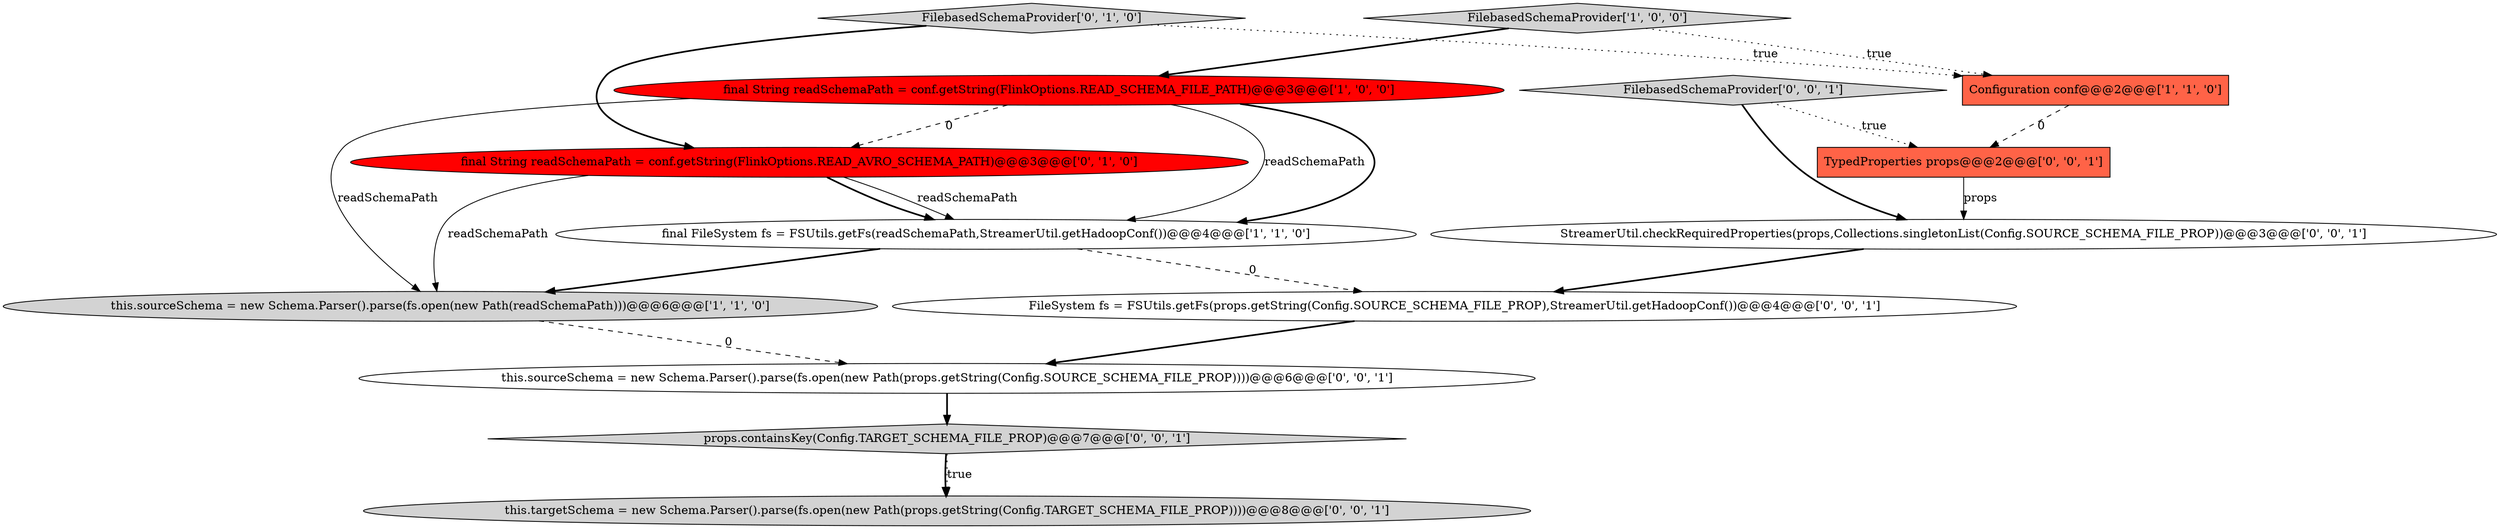 digraph {
0 [style = filled, label = "Configuration conf@@@2@@@['1', '1', '0']", fillcolor = tomato, shape = box image = "AAA0AAABBB1BBB"];
13 [style = filled, label = "this.sourceSchema = new Schema.Parser().parse(fs.open(new Path(props.getString(Config.SOURCE_SCHEMA_FILE_PROP))))@@@6@@@['0', '0', '1']", fillcolor = white, shape = ellipse image = "AAA0AAABBB3BBB"];
9 [style = filled, label = "FilebasedSchemaProvider['0', '0', '1']", fillcolor = lightgray, shape = diamond image = "AAA0AAABBB3BBB"];
10 [style = filled, label = "TypedProperties props@@@2@@@['0', '0', '1']", fillcolor = tomato, shape = box image = "AAA0AAABBB3BBB"];
6 [style = filled, label = "final String readSchemaPath = conf.getString(FlinkOptions.READ_AVRO_SCHEMA_PATH)@@@3@@@['0', '1', '0']", fillcolor = red, shape = ellipse image = "AAA1AAABBB2BBB"];
7 [style = filled, label = "props.containsKey(Config.TARGET_SCHEMA_FILE_PROP)@@@7@@@['0', '0', '1']", fillcolor = lightgray, shape = diamond image = "AAA0AAABBB3BBB"];
5 [style = filled, label = "FilebasedSchemaProvider['0', '1', '0']", fillcolor = lightgray, shape = diamond image = "AAA0AAABBB2BBB"];
8 [style = filled, label = "StreamerUtil.checkRequiredProperties(props,Collections.singletonList(Config.SOURCE_SCHEMA_FILE_PROP))@@@3@@@['0', '0', '1']", fillcolor = white, shape = ellipse image = "AAA0AAABBB3BBB"];
3 [style = filled, label = "this.sourceSchema = new Schema.Parser().parse(fs.open(new Path(readSchemaPath)))@@@6@@@['1', '1', '0']", fillcolor = lightgray, shape = ellipse image = "AAA0AAABBB1BBB"];
11 [style = filled, label = "this.targetSchema = new Schema.Parser().parse(fs.open(new Path(props.getString(Config.TARGET_SCHEMA_FILE_PROP))))@@@8@@@['0', '0', '1']", fillcolor = lightgray, shape = ellipse image = "AAA0AAABBB3BBB"];
4 [style = filled, label = "FilebasedSchemaProvider['1', '0', '0']", fillcolor = lightgray, shape = diamond image = "AAA0AAABBB1BBB"];
2 [style = filled, label = "final FileSystem fs = FSUtils.getFs(readSchemaPath,StreamerUtil.getHadoopConf())@@@4@@@['1', '1', '0']", fillcolor = white, shape = ellipse image = "AAA0AAABBB1BBB"];
1 [style = filled, label = "final String readSchemaPath = conf.getString(FlinkOptions.READ_SCHEMA_FILE_PATH)@@@3@@@['1', '0', '0']", fillcolor = red, shape = ellipse image = "AAA1AAABBB1BBB"];
12 [style = filled, label = "FileSystem fs = FSUtils.getFs(props.getString(Config.SOURCE_SCHEMA_FILE_PROP),StreamerUtil.getHadoopConf())@@@4@@@['0', '0', '1']", fillcolor = white, shape = ellipse image = "AAA0AAABBB3BBB"];
7->11 [style = bold, label=""];
1->3 [style = solid, label="readSchemaPath"];
2->3 [style = bold, label=""];
1->2 [style = solid, label="readSchemaPath"];
4->0 [style = dotted, label="true"];
5->0 [style = dotted, label="true"];
9->8 [style = bold, label=""];
3->13 [style = dashed, label="0"];
0->10 [style = dashed, label="0"];
6->2 [style = bold, label=""];
12->13 [style = bold, label=""];
2->12 [style = dashed, label="0"];
10->8 [style = solid, label="props"];
5->6 [style = bold, label=""];
7->11 [style = dotted, label="true"];
6->3 [style = solid, label="readSchemaPath"];
13->7 [style = bold, label=""];
1->6 [style = dashed, label="0"];
1->2 [style = bold, label=""];
4->1 [style = bold, label=""];
9->10 [style = dotted, label="true"];
8->12 [style = bold, label=""];
6->2 [style = solid, label="readSchemaPath"];
}
